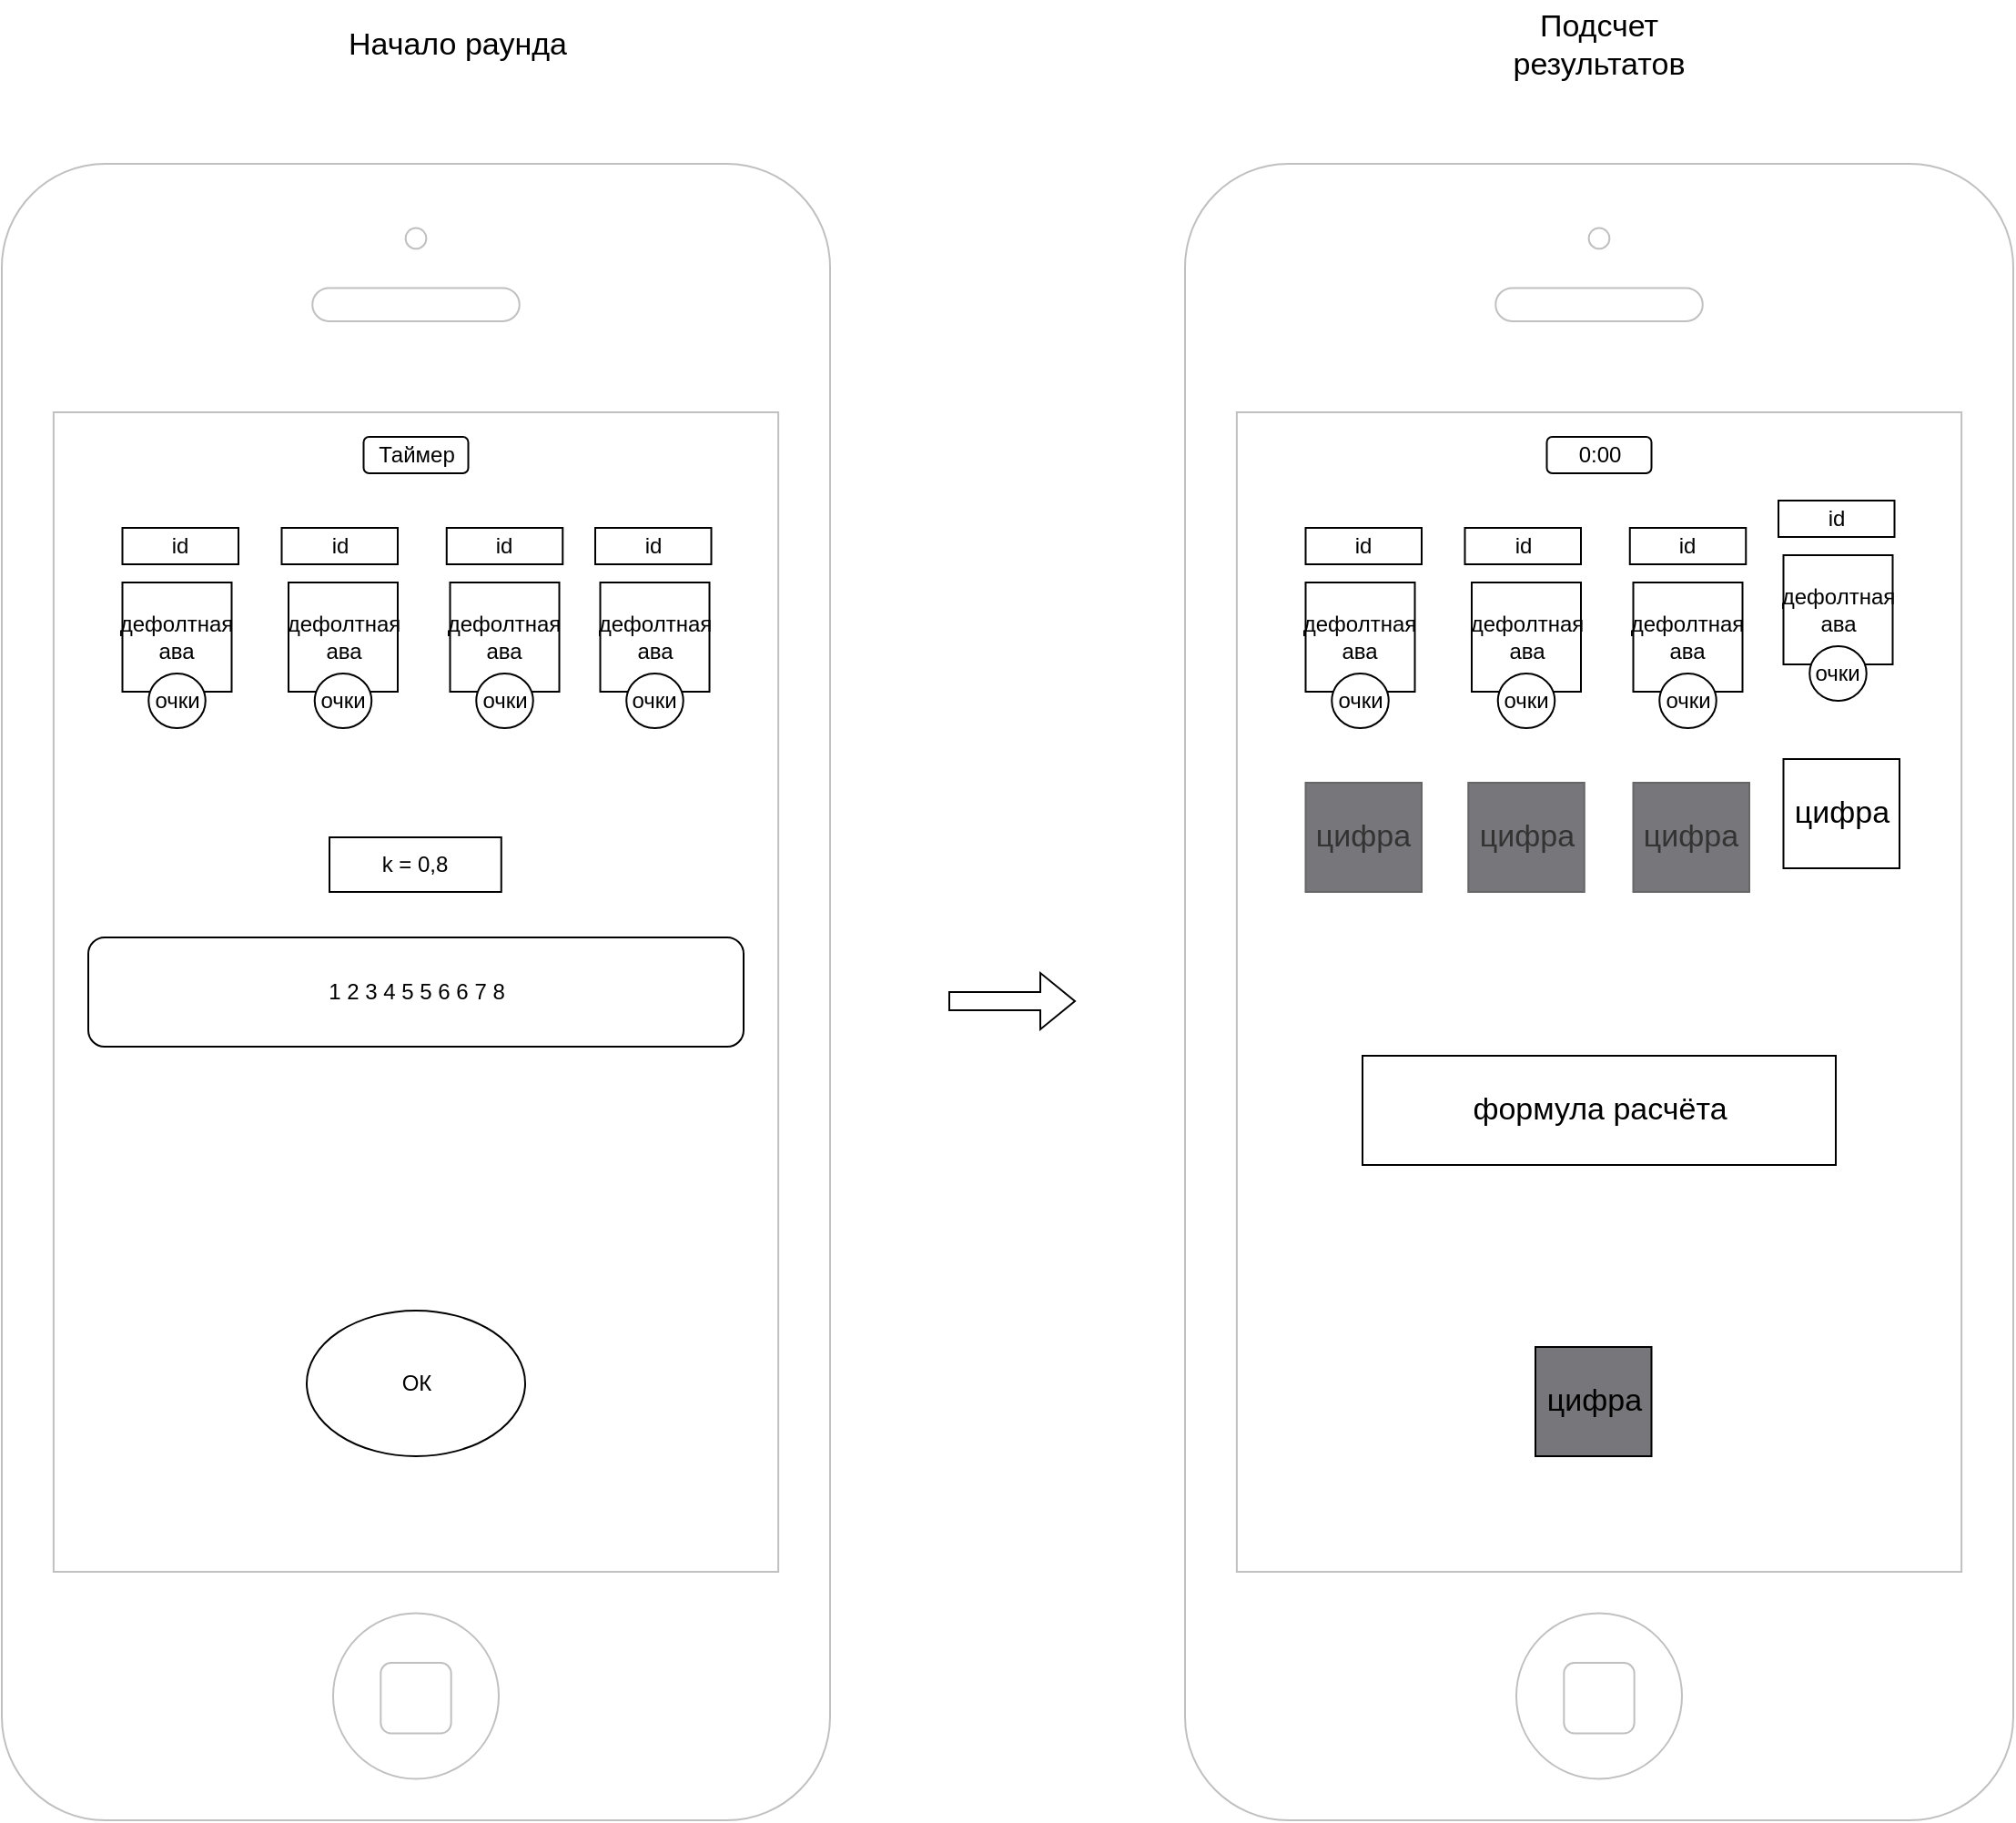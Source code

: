 <mxfile version="20.8.15" type="device"><diagram name="Page-1" id="zBpxNUJ0w4gIdpmKlKD6"><mxGraphModel dx="1509" dy="1929" grid="1" gridSize="10" guides="1" tooltips="1" connect="1" arrows="1" fold="1" page="1" pageScale="1" pageWidth="850" pageHeight="1100" math="0" shadow="0"><root><mxCell id="0"/><mxCell id="1" parent="0"/><mxCell id="Z12YG-8p7KhHCiwuu7eB-1" value="" style="html=1;verticalLabelPosition=bottom;labelBackgroundColor=#ffffff;verticalAlign=top;shadow=0;dashed=0;strokeWidth=1;shape=mxgraph.ios7.misc.iphone;strokeColor=#c0c0c0;" vertex="1" parent="1"><mxGeometry x="180" y="-20" width="455" height="910" as="geometry"/></mxCell><mxCell id="Z12YG-8p7KhHCiwuu7eB-2" value="1 2 3 4 5 5 6 6 7 8" style="rounded=1;whiteSpace=wrap;html=1;" vertex="1" parent="1"><mxGeometry x="227.5" y="405" width="360" height="60" as="geometry"/></mxCell><mxCell id="Z12YG-8p7KhHCiwuu7eB-3" value="&lt;div&gt;ОК&lt;/div&gt;" style="ellipse;whiteSpace=wrap;html=1;" vertex="1" parent="1"><mxGeometry x="347.5" y="610" width="120" height="80" as="geometry"/></mxCell><mxCell id="Z12YG-8p7KhHCiwuu7eB-4" value="Таймер" style="rounded=1;whiteSpace=wrap;html=1;" vertex="1" parent="1"><mxGeometry x="378.75" y="130" width="57.5" height="20" as="geometry"/></mxCell><mxCell id="Z12YG-8p7KhHCiwuu7eB-5" value="&lt;div&gt;дефолтная ава&lt;/div&gt;" style="whiteSpace=wrap;html=1;aspect=fixed;" vertex="1" parent="1"><mxGeometry x="246.25" y="210" width="60" height="60" as="geometry"/></mxCell><mxCell id="Z12YG-8p7KhHCiwuu7eB-6" value="&lt;div&gt;дефолтная&lt;/div&gt;&lt;div&gt;ава&lt;/div&gt;" style="whiteSpace=wrap;html=1;aspect=fixed;" vertex="1" parent="1"><mxGeometry x="337.5" y="210" width="60" height="60" as="geometry"/></mxCell><mxCell id="Z12YG-8p7KhHCiwuu7eB-7" value="&lt;div&gt;дефолтная ава&lt;/div&gt;" style="whiteSpace=wrap;html=1;aspect=fixed;" vertex="1" parent="1"><mxGeometry x="426.25" y="210" width="60" height="60" as="geometry"/></mxCell><mxCell id="Z12YG-8p7KhHCiwuu7eB-8" value="&lt;div&gt;дефолтная ава&lt;/div&gt;" style="whiteSpace=wrap;html=1;aspect=fixed;" vertex="1" parent="1"><mxGeometry x="508.75" y="210" width="60" height="60" as="geometry"/></mxCell><mxCell id="Z12YG-8p7KhHCiwuu7eB-9" value="очки" style="ellipse;whiteSpace=wrap;html=1;" vertex="1" parent="1"><mxGeometry x="260.63" y="260" width="31.25" height="30" as="geometry"/></mxCell><mxCell id="Z12YG-8p7KhHCiwuu7eB-12" value="очки" style="ellipse;whiteSpace=wrap;html=1;" vertex="1" parent="1"><mxGeometry x="351.87" y="260" width="31.25" height="30" as="geometry"/></mxCell><mxCell id="Z12YG-8p7KhHCiwuu7eB-13" value="очки" style="ellipse;whiteSpace=wrap;html=1;" vertex="1" parent="1"><mxGeometry x="440.63" y="260" width="31.25" height="30" as="geometry"/></mxCell><mxCell id="Z12YG-8p7KhHCiwuu7eB-14" value="&lt;div&gt;очки&lt;/div&gt;" style="ellipse;whiteSpace=wrap;html=1;" vertex="1" parent="1"><mxGeometry x="523.12" y="260" width="31.25" height="30" as="geometry"/></mxCell><mxCell id="Z12YG-8p7KhHCiwuu7eB-16" value="id" style="rounded=0;whiteSpace=wrap;html=1;" vertex="1" parent="1"><mxGeometry x="246.25" y="180" width="63.75" height="20" as="geometry"/></mxCell><mxCell id="Z12YG-8p7KhHCiwuu7eB-17" value="id" style="rounded=0;whiteSpace=wrap;html=1;" vertex="1" parent="1"><mxGeometry x="333.75" y="180" width="63.75" height="20" as="geometry"/></mxCell><mxCell id="Z12YG-8p7KhHCiwuu7eB-18" value="id" style="rounded=0;whiteSpace=wrap;html=1;" vertex="1" parent="1"><mxGeometry x="424.38" y="180" width="63.75" height="20" as="geometry"/></mxCell><mxCell id="Z12YG-8p7KhHCiwuu7eB-19" value="id" style="rounded=0;whiteSpace=wrap;html=1;" vertex="1" parent="1"><mxGeometry x="506" y="180" width="63.75" height="20" as="geometry"/></mxCell><mxCell id="Z12YG-8p7KhHCiwuu7eB-21" value="&lt;div&gt;k = 0,8&lt;/div&gt;" style="rounded=0;whiteSpace=wrap;html=1;" vertex="1" parent="1"><mxGeometry x="360" y="350" width="94.38" height="30" as="geometry"/></mxCell><mxCell id="Z12YG-8p7KhHCiwuu7eB-23" value="" style="html=1;verticalLabelPosition=bottom;labelBackgroundColor=#ffffff;verticalAlign=top;shadow=0;dashed=0;strokeWidth=1;shape=mxgraph.ios7.misc.iphone;strokeColor=#c0c0c0;" vertex="1" parent="1"><mxGeometry x="830" y="-20" width="455" height="910" as="geometry"/></mxCell><mxCell id="Z12YG-8p7KhHCiwuu7eB-26" value="0:00" style="rounded=1;whiteSpace=wrap;html=1;" vertex="1" parent="1"><mxGeometry x="1028.75" y="130" width="57.5" height="20" as="geometry"/></mxCell><mxCell id="Z12YG-8p7KhHCiwuu7eB-27" value="&lt;div&gt;дефолтная ава&lt;/div&gt;" style="whiteSpace=wrap;html=1;aspect=fixed;" vertex="1" parent="1"><mxGeometry x="896.25" y="210" width="60" height="60" as="geometry"/></mxCell><mxCell id="Z12YG-8p7KhHCiwuu7eB-28" value="&lt;div&gt;дефолтная&lt;/div&gt;&lt;div&gt;ава&lt;/div&gt;" style="whiteSpace=wrap;html=1;aspect=fixed;" vertex="1" parent="1"><mxGeometry x="987.5" y="210" width="60" height="60" as="geometry"/></mxCell><mxCell id="Z12YG-8p7KhHCiwuu7eB-29" value="&lt;div&gt;дефолтная ава&lt;/div&gt;" style="whiteSpace=wrap;html=1;aspect=fixed;" vertex="1" parent="1"><mxGeometry x="1076.25" y="210" width="60" height="60" as="geometry"/></mxCell><mxCell id="Z12YG-8p7KhHCiwuu7eB-30" value="&lt;div&gt;дефолтная ава&lt;/div&gt;" style="whiteSpace=wrap;html=1;aspect=fixed;" vertex="1" parent="1"><mxGeometry x="1158.75" y="195" width="60" height="60" as="geometry"/></mxCell><mxCell id="Z12YG-8p7KhHCiwuu7eB-31" value="очки" style="ellipse;whiteSpace=wrap;html=1;" vertex="1" parent="1"><mxGeometry x="910.63" y="260" width="31.25" height="30" as="geometry"/></mxCell><mxCell id="Z12YG-8p7KhHCiwuu7eB-32" value="очки" style="ellipse;whiteSpace=wrap;html=1;" vertex="1" parent="1"><mxGeometry x="1001.87" y="260" width="31.25" height="30" as="geometry"/></mxCell><mxCell id="Z12YG-8p7KhHCiwuu7eB-33" value="очки" style="ellipse;whiteSpace=wrap;html=1;" vertex="1" parent="1"><mxGeometry x="1090.63" y="260" width="31.25" height="30" as="geometry"/></mxCell><mxCell id="Z12YG-8p7KhHCiwuu7eB-34" value="&lt;div&gt;очки&lt;/div&gt;" style="ellipse;whiteSpace=wrap;html=1;" vertex="1" parent="1"><mxGeometry x="1173.12" y="245" width="31.25" height="30" as="geometry"/></mxCell><mxCell id="Z12YG-8p7KhHCiwuu7eB-35" value="id" style="rounded=0;whiteSpace=wrap;html=1;" vertex="1" parent="1"><mxGeometry x="896.25" y="180" width="63.75" height="20" as="geometry"/></mxCell><mxCell id="Z12YG-8p7KhHCiwuu7eB-36" value="id" style="rounded=0;whiteSpace=wrap;html=1;" vertex="1" parent="1"><mxGeometry x="983.75" y="180" width="63.75" height="20" as="geometry"/></mxCell><mxCell id="Z12YG-8p7KhHCiwuu7eB-37" value="id" style="rounded=0;whiteSpace=wrap;html=1;" vertex="1" parent="1"><mxGeometry x="1074.38" y="180" width="63.75" height="20" as="geometry"/></mxCell><mxCell id="Z12YG-8p7KhHCiwuu7eB-38" value="id" style="rounded=0;whiteSpace=wrap;html=1;" vertex="1" parent="1"><mxGeometry x="1156" y="165" width="63.75" height="20" as="geometry"/></mxCell><mxCell id="Z12YG-8p7KhHCiwuu7eB-40" value="&lt;div style=&quot;font-size: 17px;&quot;&gt;Начало раунда&lt;/div&gt;" style="text;html=1;strokeColor=none;fillColor=none;align=center;verticalAlign=middle;whiteSpace=wrap;rounded=0;fontSize=17;" vertex="1" parent="1"><mxGeometry x="360.63" y="-110" width="139.37" height="50" as="geometry"/></mxCell><mxCell id="Z12YG-8p7KhHCiwuu7eB-42" value="&lt;div&gt;Подсчет результатов&lt;/div&gt;" style="text;html=1;strokeColor=none;fillColor=none;align=center;verticalAlign=middle;whiteSpace=wrap;rounded=0;fontSize=17;" vertex="1" parent="1"><mxGeometry x="987.5" y="-110" width="139.37" height="50" as="geometry"/></mxCell><mxCell id="Z12YG-8p7KhHCiwuu7eB-43" value="" style="shape=flexArrow;endArrow=classic;html=1;rounded=0;fontSize=17;" edge="1" parent="1"><mxGeometry width="50" height="50" relative="1" as="geometry"><mxPoint x="700" y="440" as="sourcePoint"/><mxPoint x="770" y="440" as="targetPoint"/></mxGeometry></mxCell><mxCell id="Z12YG-8p7KhHCiwuu7eB-44" value="цифра" style="rounded=0;whiteSpace=wrap;html=1;fontSize=17;fillColor=#77767b;fontColor=#333333;strokeColor=#666666;" vertex="1" parent="1"><mxGeometry x="896.25" y="320" width="63.75" height="60" as="geometry"/></mxCell><mxCell id="Z12YG-8p7KhHCiwuu7eB-45" value="цифра" style="rounded=0;whiteSpace=wrap;html=1;fontSize=17;fillColor=#77767b;fontColor=#333333;strokeColor=#666666;" vertex="1" parent="1"><mxGeometry x="1076.25" y="320" width="63.75" height="60" as="geometry"/></mxCell><mxCell id="Z12YG-8p7KhHCiwuu7eB-47" value="цифра" style="rounded=0;whiteSpace=wrap;html=1;fontSize=17;fillColor=#77767b;fontColor=#333333;strokeColor=#666666;" vertex="1" parent="1"><mxGeometry x="985.63" y="320" width="63.75" height="60" as="geometry"/></mxCell><mxCell id="Z12YG-8p7KhHCiwuu7eB-48" value="цифра" style="rounded=0;whiteSpace=wrap;html=1;fontSize=17;fillColor=#77767B;" vertex="1" parent="1"><mxGeometry x="1022.5" y="630" width="63.75" height="60" as="geometry"/></mxCell><mxCell id="Z12YG-8p7KhHCiwuu7eB-49" value="цифра" style="rounded=0;whiteSpace=wrap;html=1;fontSize=17;" vertex="1" parent="1"><mxGeometry x="1158.75" y="307" width="63.75" height="60" as="geometry"/></mxCell><mxCell id="Z12YG-8p7KhHCiwuu7eB-50" value="формула расчёта" style="rounded=0;whiteSpace=wrap;html=1;fontSize=17;" vertex="1" parent="1"><mxGeometry x="927.5" y="470" width="260" height="60" as="geometry"/></mxCell></root></mxGraphModel></diagram></mxfile>